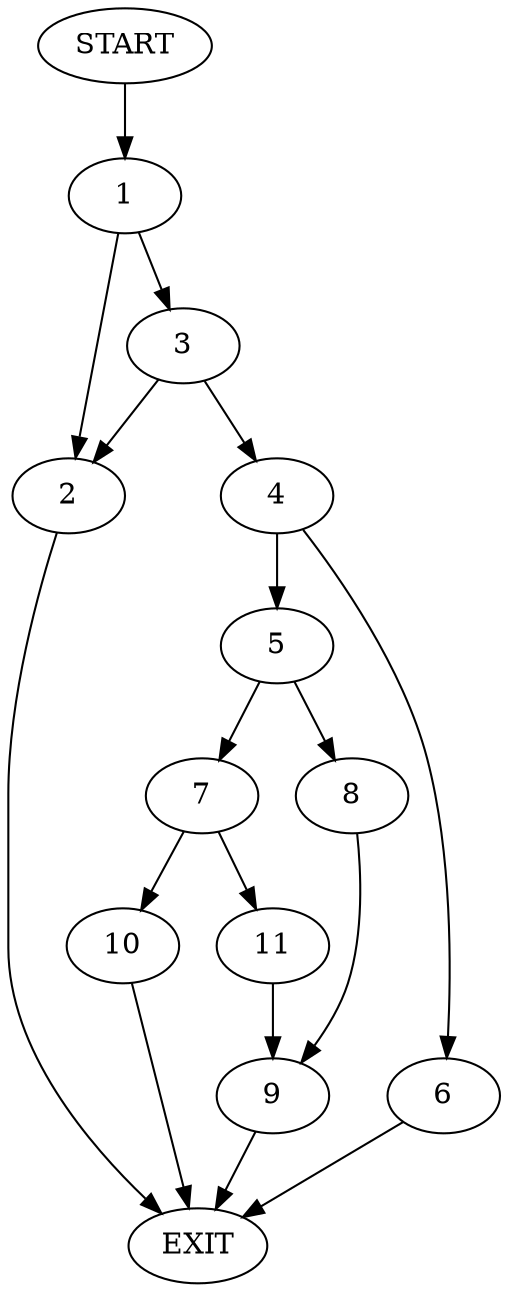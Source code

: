 digraph {
0 [label="START"]
12 [label="EXIT"]
0 -> 1
1 -> 2
1 -> 3
2 -> 12
3 -> 4
3 -> 2
4 -> 5
4 -> 6
6 -> 12
5 -> 7
5 -> 8
8 -> 9
7 -> 10
7 -> 11
9 -> 12
11 -> 9
10 -> 12
}
